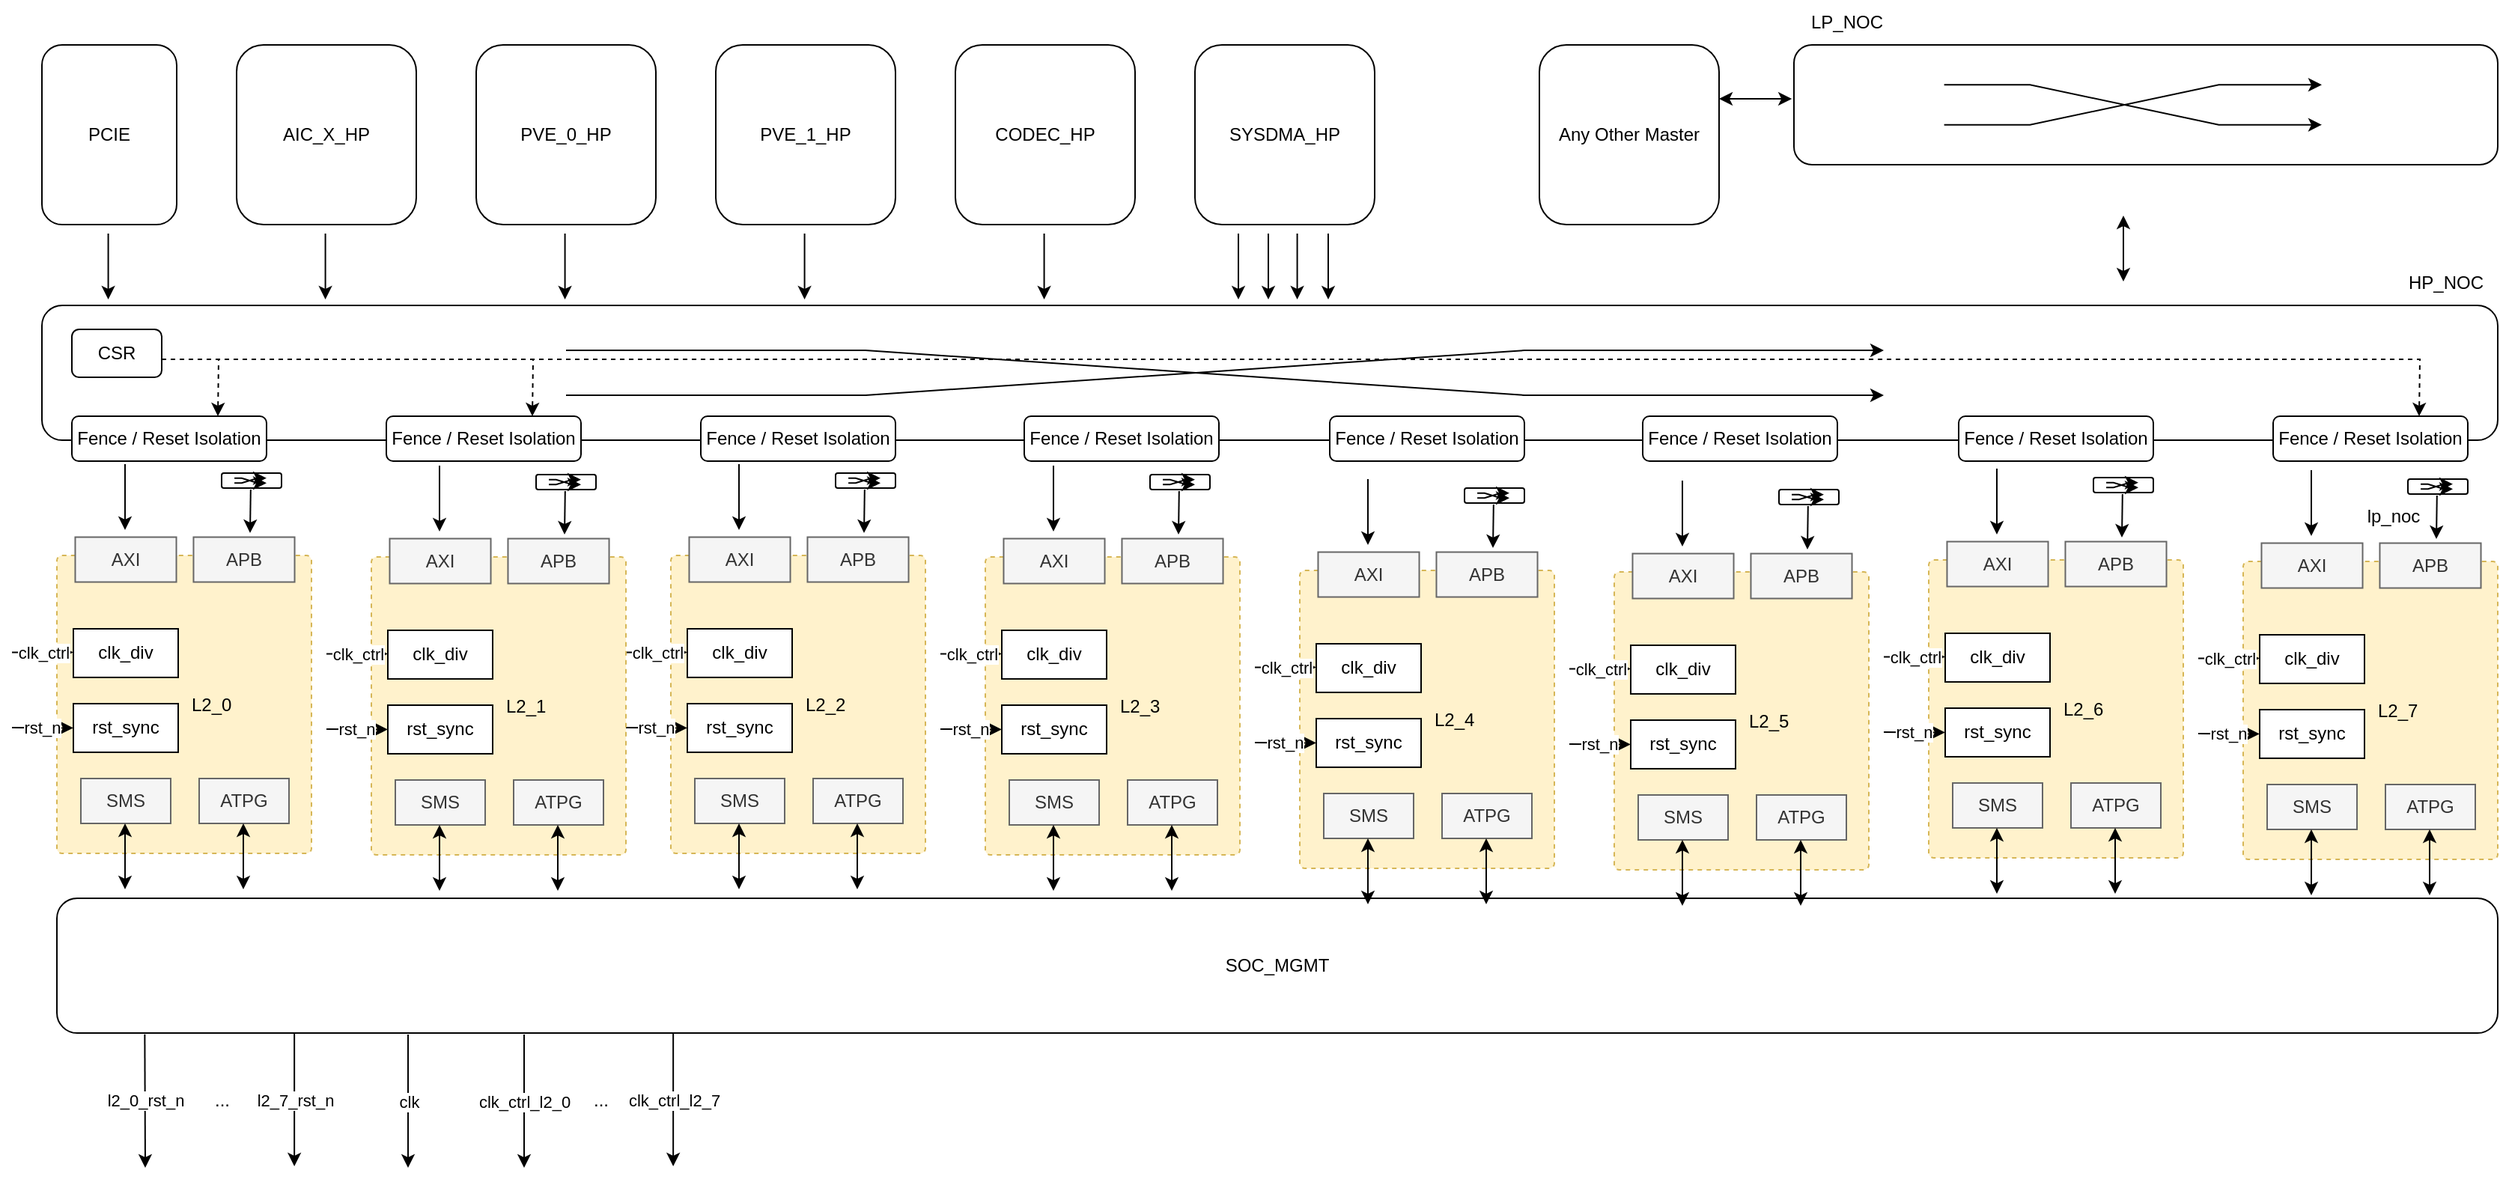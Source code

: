 <mxfile version="22.1.17" type="embed">
  <diagram id="Sq8wXWEAQMUSdKV1XUnh" name="Page-1">
    <mxGraphModel dx="-3075" dy="-1363" grid="1" gridSize="10" guides="1" tooltips="1" connect="1" arrows="1" fold="1" page="1" pageScale="1" pageWidth="827" pageHeight="1169" math="0" shadow="0">
      <root>
        <mxCell id="0" />
        <mxCell id="1" parent="0" />
        <mxCell id="_D2Yjg_Hj-XDKDloClyo-133" value="" style="rounded=1;whiteSpace=wrap;html=1;" parent="1" vertex="1">
          <mxGeometry x="5830" y="2664" width="1640" height="90" as="geometry" />
        </mxCell>
        <mxCell id="_D2Yjg_Hj-XDKDloClyo-136" value="" style="group" parent="1" connectable="0" vertex="1">
          <mxGeometry x="6380" y="2694" width="440" height="30" as="geometry" />
        </mxCell>
        <mxCell id="_D2Yjg_Hj-XDKDloClyo-134" value="" style="endArrow=classic;html=1;rounded=0;" parent="_D2Yjg_Hj-XDKDloClyo-136" edge="1">
          <mxGeometry width="50" height="50" relative="1" as="geometry">
            <mxPoint x="-200" as="sourcePoint" />
            <mxPoint x="680" y="30" as="targetPoint" />
            <Array as="points">
              <mxPoint />
              <mxPoint x="440" y="30" />
            </Array>
          </mxGeometry>
        </mxCell>
        <mxCell id="_D2Yjg_Hj-XDKDloClyo-135" value="" style="endArrow=classic;html=1;rounded=0;" parent="_D2Yjg_Hj-XDKDloClyo-136" edge="1">
          <mxGeometry width="50" height="50" relative="1" as="geometry">
            <mxPoint x="-200" y="30" as="sourcePoint" />
            <mxPoint x="680" as="targetPoint" />
            <Array as="points">
              <mxPoint y="30" />
              <mxPoint x="440" />
            </Array>
          </mxGeometry>
        </mxCell>
        <mxCell id="_D2Yjg_Hj-XDKDloClyo-137" value="Fence / Reset Isolation" style="rounded=1;whiteSpace=wrap;html=1;" parent="1" vertex="1">
          <mxGeometry x="5850" y="2738" width="130" height="30" as="geometry" />
        </mxCell>
        <mxCell id="_D2Yjg_Hj-XDKDloClyo-138" value="Fence / Reset Isolation" style="rounded=1;whiteSpace=wrap;html=1;" parent="1" vertex="1">
          <mxGeometry x="6060" y="2738" width="130" height="30" as="geometry" />
        </mxCell>
        <mxCell id="_D2Yjg_Hj-XDKDloClyo-139" value="Fence / Reset Isolation" style="rounded=1;whiteSpace=wrap;html=1;" parent="1" vertex="1">
          <mxGeometry x="6270" y="2738" width="130" height="30" as="geometry" />
        </mxCell>
        <mxCell id="_D2Yjg_Hj-XDKDloClyo-140" value="Fence / Reset Isolation" style="rounded=1;whiteSpace=wrap;html=1;" parent="1" vertex="1">
          <mxGeometry x="6486" y="2738" width="130" height="30" as="geometry" />
        </mxCell>
        <mxCell id="_D2Yjg_Hj-XDKDloClyo-141" value="Fence / Reset Isolation" style="rounded=1;whiteSpace=wrap;html=1;" parent="1" vertex="1">
          <mxGeometry x="6690" y="2738" width="130" height="30" as="geometry" />
        </mxCell>
        <mxCell id="_D2Yjg_Hj-XDKDloClyo-142" value="Fence / Reset Isolation" style="rounded=1;whiteSpace=wrap;html=1;" parent="1" vertex="1">
          <mxGeometry x="6899" y="2738" width="130" height="30" as="geometry" />
        </mxCell>
        <mxCell id="_D2Yjg_Hj-XDKDloClyo-143" value="Fence / Reset Isolation" style="rounded=1;whiteSpace=wrap;html=1;" parent="1" vertex="1">
          <mxGeometry x="7110" y="2738" width="130" height="30" as="geometry" />
        </mxCell>
        <mxCell id="_D2Yjg_Hj-XDKDloClyo-144" value="Fence / Reset Isolation" style="rounded=1;whiteSpace=wrap;html=1;" parent="1" vertex="1">
          <mxGeometry x="7320" y="2738" width="130" height="30" as="geometry" />
        </mxCell>
        <mxCell id="_D2Yjg_Hj-XDKDloClyo-145" value="PCIE" style="rounded=1;whiteSpace=wrap;html=1;" parent="1" vertex="1">
          <mxGeometry x="5830" y="2490" width="90" height="120" as="geometry" />
        </mxCell>
        <mxCell id="_D2Yjg_Hj-XDKDloClyo-146" value="AIC_X_HP" style="rounded=1;whiteSpace=wrap;html=1;" parent="1" vertex="1">
          <mxGeometry x="5960" y="2490" width="120" height="120" as="geometry" />
        </mxCell>
        <mxCell id="_D2Yjg_Hj-XDKDloClyo-149" value="PVE_0_HP" style="rounded=1;whiteSpace=wrap;html=1;" parent="1" vertex="1">
          <mxGeometry x="6120" y="2490" width="120" height="120" as="geometry" />
        </mxCell>
        <mxCell id="_D2Yjg_Hj-XDKDloClyo-150" value="PVE_1_HP" style="rounded=1;whiteSpace=wrap;html=1;" parent="1" vertex="1">
          <mxGeometry x="6280" y="2490" width="120" height="120" as="geometry" />
        </mxCell>
        <mxCell id="_D2Yjg_Hj-XDKDloClyo-151" value="CODEC_HP" style="rounded=1;whiteSpace=wrap;html=1;" parent="1" vertex="1">
          <mxGeometry x="6440" y="2490" width="120" height="120" as="geometry" />
        </mxCell>
        <mxCell id="_D2Yjg_Hj-XDKDloClyo-152" value="SYSDMA_HP" style="rounded=1;whiteSpace=wrap;html=1;" parent="1" vertex="1">
          <mxGeometry x="6600" y="2490" width="120" height="120" as="geometry" />
        </mxCell>
        <mxCell id="_D2Yjg_Hj-XDKDloClyo-153" value="Any Other Master" style="rounded=1;whiteSpace=wrap;html=1;" parent="1" vertex="1">
          <mxGeometry x="6830" y="2490" width="120" height="120" as="geometry" />
        </mxCell>
        <mxCell id="_D2Yjg_Hj-XDKDloClyo-158" value="" style="group" parent="1" connectable="0" vertex="1">
          <mxGeometry x="7000" y="2490" width="470" height="80" as="geometry" />
        </mxCell>
        <mxCell id="_D2Yjg_Hj-XDKDloClyo-154" value="" style="rounded=1;whiteSpace=wrap;html=1;" parent="_D2Yjg_Hj-XDKDloClyo-158" vertex="1">
          <mxGeometry width="470.0" height="80" as="geometry" />
        </mxCell>
        <mxCell id="_D2Yjg_Hj-XDKDloClyo-155" value="" style="group" parent="_D2Yjg_Hj-XDKDloClyo-158" connectable="0" vertex="1">
          <mxGeometry x="157.622" y="26.667" width="126.098" height="26.667" as="geometry" />
        </mxCell>
        <mxCell id="_D2Yjg_Hj-XDKDloClyo-156" value="" style="endArrow=classic;html=1;rounded=0;" parent="_D2Yjg_Hj-XDKDloClyo-155" edge="1">
          <mxGeometry width="50" height="50" relative="1" as="geometry">
            <mxPoint x="-57.317" as="sourcePoint" />
            <mxPoint x="194.878" y="26.667" as="targetPoint" />
            <Array as="points">
              <mxPoint />
              <mxPoint x="126.098" y="26.667" />
            </Array>
          </mxGeometry>
        </mxCell>
        <mxCell id="_D2Yjg_Hj-XDKDloClyo-157" value="" style="endArrow=classic;html=1;rounded=0;" parent="_D2Yjg_Hj-XDKDloClyo-155" edge="1">
          <mxGeometry width="50" height="50" relative="1" as="geometry">
            <mxPoint x="-57.317" y="26.667" as="sourcePoint" />
            <mxPoint x="194.878" as="targetPoint" />
            <Array as="points">
              <mxPoint y="26.667" />
              <mxPoint x="126.098" />
            </Array>
          </mxGeometry>
        </mxCell>
        <mxCell id="_D2Yjg_Hj-XDKDloClyo-159" value="" style="endArrow=classic;html=1;rounded=0;fontColor=#000000;startArrow=classic;startFill=1;exitX=0;exitY=0.5;exitDx=0;exitDy=0;" parent="1" edge="1">
          <mxGeometry width="50" height="50" relative="1" as="geometry">
            <mxPoint x="7220" y="2648" as="sourcePoint" />
            <mxPoint x="7220" y="2604" as="targetPoint" />
          </mxGeometry>
        </mxCell>
        <mxCell id="_D2Yjg_Hj-XDKDloClyo-160" value="" style="endArrow=classic;html=1;rounded=0;fontColor=#000000;startArrow=classic;startFill=1;" parent="1" edge="1">
          <mxGeometry width="50" height="50" relative="1" as="geometry">
            <mxPoint x="6950" y="2526" as="sourcePoint" />
            <mxPoint x="6998.57" y="2526" as="targetPoint" />
          </mxGeometry>
        </mxCell>
        <mxCell id="_D2Yjg_Hj-XDKDloClyo-161" value="" style="endArrow=none;html=1;rounded=0;fontColor=#000000;startArrow=classic;startFill=1;exitX=0;exitY=0.5;exitDx=0;exitDy=0;endFill=0;" parent="1" edge="1">
          <mxGeometry width="50" height="50" relative="1" as="geometry">
            <mxPoint x="5874.29" y="2660" as="sourcePoint" />
            <mxPoint x="5874.29" y="2616" as="targetPoint" />
          </mxGeometry>
        </mxCell>
        <mxCell id="_D2Yjg_Hj-XDKDloClyo-162" value="" style="endArrow=none;html=1;rounded=0;fontColor=#000000;startArrow=classic;startFill=1;exitX=0;exitY=0.5;exitDx=0;exitDy=0;endFill=0;" parent="1" edge="1">
          <mxGeometry width="50" height="50" relative="1" as="geometry">
            <mxPoint x="6019.29" y="2660" as="sourcePoint" />
            <mxPoint x="6019.29" y="2616" as="targetPoint" />
          </mxGeometry>
        </mxCell>
        <mxCell id="_D2Yjg_Hj-XDKDloClyo-163" value="" style="endArrow=none;html=1;rounded=0;fontColor=#000000;startArrow=classic;startFill=1;exitX=0;exitY=0.5;exitDx=0;exitDy=0;endFill=0;" parent="1" edge="1">
          <mxGeometry width="50" height="50" relative="1" as="geometry">
            <mxPoint x="6179.29" y="2660" as="sourcePoint" />
            <mxPoint x="6179.29" y="2616" as="targetPoint" />
          </mxGeometry>
        </mxCell>
        <mxCell id="_D2Yjg_Hj-XDKDloClyo-164" value="" style="endArrow=none;html=1;rounded=0;fontColor=#000000;startArrow=classic;startFill=1;exitX=0;exitY=0.5;exitDx=0;exitDy=0;endFill=0;" parent="1" edge="1">
          <mxGeometry width="50" height="50" relative="1" as="geometry">
            <mxPoint x="6339.29" y="2660" as="sourcePoint" />
            <mxPoint x="6339.29" y="2616" as="targetPoint" />
          </mxGeometry>
        </mxCell>
        <mxCell id="_D2Yjg_Hj-XDKDloClyo-165" value="" style="endArrow=none;html=1;rounded=0;fontColor=#000000;startArrow=classic;startFill=1;exitX=0;exitY=0.5;exitDx=0;exitDy=0;endFill=0;" parent="1" edge="1">
          <mxGeometry width="50" height="50" relative="1" as="geometry">
            <mxPoint x="6499.29" y="2660" as="sourcePoint" />
            <mxPoint x="6499.29" y="2616" as="targetPoint" />
          </mxGeometry>
        </mxCell>
        <mxCell id="_D2Yjg_Hj-XDKDloClyo-166" value="" style="endArrow=none;html=1;rounded=0;fontColor=#000000;startArrow=classic;startFill=1;exitX=0;exitY=0.5;exitDx=0;exitDy=0;endFill=0;" parent="1" edge="1">
          <mxGeometry width="50" height="50" relative="1" as="geometry">
            <mxPoint x="6668.29" y="2660" as="sourcePoint" />
            <mxPoint x="6668.29" y="2616" as="targetPoint" />
          </mxGeometry>
        </mxCell>
        <mxCell id="_D2Yjg_Hj-XDKDloClyo-167" value="" style="endArrow=none;html=1;rounded=0;fontColor=#000000;startArrow=classic;startFill=1;exitX=0;exitY=0.5;exitDx=0;exitDy=0;endFill=0;" parent="1" edge="1">
          <mxGeometry width="50" height="50" relative="1" as="geometry">
            <mxPoint x="6689" y="2660" as="sourcePoint" />
            <mxPoint x="6689" y="2616" as="targetPoint" />
          </mxGeometry>
        </mxCell>
        <mxCell id="_D2Yjg_Hj-XDKDloClyo-168" value="" style="endArrow=none;html=1;rounded=0;fontColor=#000000;startArrow=classic;startFill=1;exitX=0;exitY=0.5;exitDx=0;exitDy=0;endFill=0;" parent="1" edge="1">
          <mxGeometry width="50" height="50" relative="1" as="geometry">
            <mxPoint x="6649" y="2660" as="sourcePoint" />
            <mxPoint x="6649" y="2616" as="targetPoint" />
          </mxGeometry>
        </mxCell>
        <mxCell id="_D2Yjg_Hj-XDKDloClyo-169" value="" style="endArrow=none;html=1;rounded=0;fontColor=#000000;startArrow=classic;startFill=1;exitX=0;exitY=0.5;exitDx=0;exitDy=0;endFill=0;" parent="1" edge="1">
          <mxGeometry width="50" height="50" relative="1" as="geometry">
            <mxPoint x="6629" y="2660" as="sourcePoint" />
            <mxPoint x="6629" y="2616" as="targetPoint" />
          </mxGeometry>
        </mxCell>
        <mxCell id="_D2Yjg_Hj-XDKDloClyo-170" value="LP_NOC" style="text;html=1;align=center;verticalAlign=middle;resizable=0;points=[];autosize=1;strokeColor=none;fillColor=none;" parent="1" vertex="1">
          <mxGeometry x="7000" y="2460" width="70" height="30" as="geometry" />
        </mxCell>
        <mxCell id="_D2Yjg_Hj-XDKDloClyo-171" value="HP_NOC" style="text;html=1;align=center;verticalAlign=middle;resizable=0;points=[];autosize=1;strokeColor=none;fillColor=none;" parent="1" vertex="1">
          <mxGeometry x="7400" y="2634" width="70" height="30" as="geometry" />
        </mxCell>
        <mxCell id="_D2Yjg_Hj-XDKDloClyo-172" value="SOC_MGMT" style="rounded=1;whiteSpace=wrap;html=1;" parent="1" vertex="1">
          <mxGeometry x="5840" y="3060" width="1630" height="90" as="geometry" />
        </mxCell>
        <mxCell id="_D2Yjg_Hj-XDKDloClyo-173" value="CSR" style="rounded=1;whiteSpace=wrap;html=1;" parent="1" vertex="1">
          <mxGeometry x="5850" y="2680" width="60" height="32" as="geometry" />
        </mxCell>
        <mxCell id="_D2Yjg_Hj-XDKDloClyo-174" value="" style="endArrow=classic;html=1;rounded=0;entryX=0.75;entryY=0;entryDx=0;entryDy=0;dashed=1;" parent="1" target="_D2Yjg_Hj-XDKDloClyo-137" edge="1">
          <mxGeometry width="50" height="50" relative="1" as="geometry">
            <mxPoint x="5910" y="2700" as="sourcePoint" />
            <mxPoint x="5960" y="2650" as="targetPoint" />
            <Array as="points">
              <mxPoint x="5948" y="2700" />
            </Array>
          </mxGeometry>
        </mxCell>
        <mxCell id="_D2Yjg_Hj-XDKDloClyo-175" value="" style="endArrow=classic;html=1;rounded=0;entryX=0.75;entryY=0;entryDx=0;entryDy=0;dashed=1;" parent="1" target="_D2Yjg_Hj-XDKDloClyo-138" edge="1">
          <mxGeometry width="50" height="50" relative="1" as="geometry">
            <mxPoint x="5910" y="2700" as="sourcePoint" />
            <mxPoint x="5958" y="2748" as="targetPoint" />
            <Array as="points">
              <mxPoint x="6158" y="2700" />
            </Array>
          </mxGeometry>
        </mxCell>
        <mxCell id="_D2Yjg_Hj-XDKDloClyo-176" value="" style="endArrow=classic;html=1;rounded=0;entryX=0.75;entryY=0;entryDx=0;entryDy=0;dashed=1;" parent="1" target="_D2Yjg_Hj-XDKDloClyo-144" edge="1">
          <mxGeometry width="50" height="50" relative="1" as="geometry">
            <mxPoint x="5910" y="2700" as="sourcePoint" />
            <mxPoint x="6168" y="2748" as="targetPoint" />
            <Array as="points">
              <mxPoint x="7418" y="2700" />
            </Array>
          </mxGeometry>
        </mxCell>
        <mxCell id="_D2Yjg_Hj-XDKDloClyo-177" value="l2_0_rst_n" style="endArrow=classic;html=1;rounded=0;fontColor=#000000;exitX=0.036;exitY=1.01;exitDx=0;exitDy=0;exitPerimeter=0;" parent="1" source="_D2Yjg_Hj-XDKDloClyo-172" edge="1">
          <mxGeometry width="50" height="50" relative="1" as="geometry">
            <mxPoint x="5810" y="2960" as="sourcePoint" />
            <mxPoint x="5899" y="3240" as="targetPoint" />
          </mxGeometry>
        </mxCell>
        <mxCell id="_D2Yjg_Hj-XDKDloClyo-178" value="l2_7_rst_n" style="endArrow=classic;html=1;rounded=0;fontColor=#000000;exitX=0.036;exitY=1.01;exitDx=0;exitDy=0;exitPerimeter=0;" parent="1" edge="1">
          <mxGeometry width="50" height="50" relative="1" as="geometry">
            <mxPoint x="5998.57" y="3150" as="sourcePoint" />
            <mxPoint x="5998.57" y="3239" as="targetPoint" />
          </mxGeometry>
        </mxCell>
        <mxCell id="_D2Yjg_Hj-XDKDloClyo-179" value="..." style="text;html=1;align=center;verticalAlign=middle;resizable=0;points=[];autosize=1;strokeColor=none;fillColor=none;" parent="1" vertex="1">
          <mxGeometry x="5935" y="3180" width="30" height="30" as="geometry" />
        </mxCell>
        <mxCell id="_D2Yjg_Hj-XDKDloClyo-183" value="clk" style="endArrow=classic;html=1;rounded=0;fontColor=#000000;exitX=0.036;exitY=1.01;exitDx=0;exitDy=0;exitPerimeter=0;" parent="1" edge="1">
          <mxGeometry width="50" height="50" relative="1" as="geometry">
            <mxPoint x="6074.5" y="3151" as="sourcePoint" />
            <mxPoint x="6074.5" y="3240" as="targetPoint" />
          </mxGeometry>
        </mxCell>
        <mxCell id="_D2Yjg_Hj-XDKDloClyo-189" value="clk_ctrl_l2_0" style="endArrow=classic;html=1;rounded=0;fontColor=#000000;exitX=0.036;exitY=1.01;exitDx=0;exitDy=0;exitPerimeter=0;" parent="1" edge="1">
          <mxGeometry width="50" height="50" relative="1" as="geometry">
            <mxPoint x="6152" y="3151" as="sourcePoint" />
            <mxPoint x="6152" y="3240" as="targetPoint" />
          </mxGeometry>
        </mxCell>
        <mxCell id="_D2Yjg_Hj-XDKDloClyo-190" value="clk_ctrl_l2_7" style="endArrow=classic;html=1;rounded=0;fontColor=#000000;exitX=0.036;exitY=1.01;exitDx=0;exitDy=0;exitPerimeter=0;" parent="1" edge="1">
          <mxGeometry x="-0.005" width="50" height="50" relative="1" as="geometry">
            <mxPoint x="6251.57" y="3150" as="sourcePoint" />
            <mxPoint x="6251.57" y="3239" as="targetPoint" />
            <mxPoint as="offset" />
          </mxGeometry>
        </mxCell>
        <mxCell id="_D2Yjg_Hj-XDKDloClyo-191" value="..." style="text;html=1;align=center;verticalAlign=middle;resizable=0;points=[];autosize=1;strokeColor=none;fillColor=none;" parent="1" vertex="1">
          <mxGeometry x="6188" y="3180" width="30" height="30" as="geometry" />
        </mxCell>
        <mxCell id="5d-FkwTWk80sKhFK_zap-10" value="" style="group" parent="1" connectable="0" vertex="1">
          <mxGeometry x="7270" y="2774" width="200" height="284" as="geometry" />
        </mxCell>
        <mxCell id="_D2Yjg_Hj-XDKDloClyo-119" value="&amp;nbsp; &amp;nbsp; &amp;nbsp; &amp;nbsp; &amp;nbsp; &amp;nbsp;L2_7" style="rounded=1;whiteSpace=wrap;html=1;dashed=1;align=center;verticalAlign=middle;arcSize=2;container=0;fillColor=#fff2cc;strokeColor=#d6b656;" parent="5d-FkwTWk80sKhFK_zap-10" vertex="1">
          <mxGeometry x="30" y="61" width="170" height="199" as="geometry" />
        </mxCell>
        <mxCell id="_D2Yjg_Hj-XDKDloClyo-120" value="AXI" style="rounded=0;whiteSpace=wrap;html=1;horizontal=0;fillColor=#f5f5f5;strokeColor=#666666;rotation=90;fontColor=#333333;container=0;" parent="5d-FkwTWk80sKhFK_zap-10" vertex="1">
          <mxGeometry x="61" y="30" width="30" height="67.53" as="geometry" />
        </mxCell>
        <mxCell id="_D2Yjg_Hj-XDKDloClyo-121" value="rst_n" style="endArrow=classic;html=1;rounded=0;fontColor=#000000;entryX=0;entryY=0.5;entryDx=0;entryDy=0;" parent="5d-FkwTWk80sKhFK_zap-10" target="_D2Yjg_Hj-XDKDloClyo-122" edge="1">
          <mxGeometry width="50" height="50" relative="1" as="geometry">
            <mxPoint y="176" as="sourcePoint" />
            <mxPoint x="169.83" y="528" as="targetPoint" />
          </mxGeometry>
        </mxCell>
        <mxCell id="_D2Yjg_Hj-XDKDloClyo-122" value="rst_sync" style="whiteSpace=wrap;html=1;container=0;" parent="5d-FkwTWk80sKhFK_zap-10" vertex="1">
          <mxGeometry x="41" y="160" width="70" height="32.47" as="geometry" />
        </mxCell>
        <mxCell id="_D2Yjg_Hj-XDKDloClyo-123" value="SMS" style="rounded=0;whiteSpace=wrap;html=1;horizontal=0;fillColor=#f5f5f5;strokeColor=#666666;rotation=90;fontColor=#333333;container=0;" parent="5d-FkwTWk80sKhFK_zap-10" vertex="1">
          <mxGeometry x="61" y="195" width="30" height="60" as="geometry" />
        </mxCell>
        <mxCell id="_D2Yjg_Hj-XDKDloClyo-124" value="ATPG" style="rounded=0;whiteSpace=wrap;html=1;horizontal=0;fillColor=#f5f5f5;strokeColor=#666666;rotation=90;fontColor=#333333;container=0;" parent="5d-FkwTWk80sKhFK_zap-10" vertex="1">
          <mxGeometry x="140" y="195" width="30" height="60" as="geometry" />
        </mxCell>
        <mxCell id="_D2Yjg_Hj-XDKDloClyo-125" value="clk_div" style="whiteSpace=wrap;html=1;container=0;" parent="5d-FkwTWk80sKhFK_zap-10" vertex="1">
          <mxGeometry x="41" y="110" width="70" height="32.47" as="geometry" />
        </mxCell>
        <mxCell id="_D2Yjg_Hj-XDKDloClyo-126" value="" style="endArrow=classic;html=1;rounded=0;fontColor=#000000;startArrow=classic;startFill=1;exitX=0;exitY=0.5;exitDx=0;exitDy=0;" parent="5d-FkwTWk80sKhFK_zap-10" edge="1">
          <mxGeometry width="50" height="50" relative="1" as="geometry">
            <mxPoint x="75.5" y="284" as="sourcePoint" />
            <mxPoint x="75.5" y="240" as="targetPoint" />
          </mxGeometry>
        </mxCell>
        <mxCell id="_D2Yjg_Hj-XDKDloClyo-127" value="APB" style="rounded=0;whiteSpace=wrap;html=1;horizontal=0;fillColor=#f5f5f5;strokeColor=#666666;rotation=90;fontColor=#333333;container=0;" parent="5d-FkwTWk80sKhFK_zap-10" vertex="1">
          <mxGeometry x="140" y="30" width="30" height="67.53" as="geometry" />
        </mxCell>
        <mxCell id="_D2Yjg_Hj-XDKDloClyo-128" value="clk_ctrl" style="endArrow=classic;html=1;rounded=0;fontColor=#000000;entryX=0;entryY=0.5;entryDx=0;entryDy=0;" parent="5d-FkwTWk80sKhFK_zap-10" edge="1">
          <mxGeometry width="50" height="50" relative="1" as="geometry">
            <mxPoint y="125.73" as="sourcePoint" />
            <mxPoint x="41" y="125.73" as="targetPoint" />
          </mxGeometry>
        </mxCell>
        <mxCell id="_D2Yjg_Hj-XDKDloClyo-129" value="" style="endArrow=classic;html=1;rounded=0;fontColor=#000000;startArrow=classic;startFill=1;exitX=0;exitY=0.5;exitDx=0;exitDy=0;" parent="5d-FkwTWk80sKhFK_zap-10" edge="1">
          <mxGeometry width="50" height="50" relative="1" as="geometry">
            <mxPoint x="154.5" y="284" as="sourcePoint" />
            <mxPoint x="154.5" y="240" as="targetPoint" />
          </mxGeometry>
        </mxCell>
        <mxCell id="_D2Yjg_Hj-XDKDloClyo-130" value="" style="endArrow=none;html=1;rounded=0;fontColor=#000000;startArrow=classic;startFill=1;exitX=0;exitY=0.5;exitDx=0;exitDy=0;endFill=0;" parent="5d-FkwTWk80sKhFK_zap-10" edge="1">
          <mxGeometry width="50" height="50" relative="1" as="geometry">
            <mxPoint x="75.5" y="44" as="sourcePoint" />
            <mxPoint x="75.5" as="targetPoint" />
          </mxGeometry>
        </mxCell>
        <mxCell id="5d-FkwTWk80sKhFK_zap-9" value="" style="endArrow=none;html=1;rounded=0;fontColor=#000000;startArrow=classic;startFill=1;endFill=0;" parent="5d-FkwTWk80sKhFK_zap-10" edge="1">
          <mxGeometry width="50" height="50" relative="1" as="geometry">
            <mxPoint x="159" y="46" as="sourcePoint" />
            <mxPoint x="159.41" y="17" as="targetPoint" />
          </mxGeometry>
        </mxCell>
        <mxCell id="5d-FkwTWk80sKhFK_zap-5" value="" style="rounded=1;whiteSpace=wrap;html=1;container=0;" parent="5d-FkwTWk80sKhFK_zap-10" vertex="1">
          <mxGeometry x="140" y="6" width="40" height="10" as="geometry" />
        </mxCell>
        <mxCell id="5d-FkwTWk80sKhFK_zap-7" value="" style="endArrow=classic;html=1;rounded=0;" parent="5d-FkwTWk80sKhFK_zap-10" edge="1">
          <mxGeometry width="50" height="50" relative="1" as="geometry">
            <mxPoint x="148.537" y="9.333" as="sourcePoint" />
            <mxPoint x="170" y="12.667" as="targetPoint" />
            <Array as="points">
              <mxPoint x="153.415" y="9.333" />
              <mxPoint x="164.146" y="12.667" />
            </Array>
          </mxGeometry>
        </mxCell>
        <mxCell id="5d-FkwTWk80sKhFK_zap-8" value="" style="endArrow=classic;html=1;rounded=0;" parent="5d-FkwTWk80sKhFK_zap-10" edge="1">
          <mxGeometry width="50" height="50" relative="1" as="geometry">
            <mxPoint x="148.537" y="12.667" as="sourcePoint" />
            <mxPoint x="170" y="9.333" as="targetPoint" />
            <Array as="points">
              <mxPoint x="153.415" y="12.667" />
              <mxPoint x="164.146" y="9.333" />
            </Array>
          </mxGeometry>
        </mxCell>
        <mxCell id="5d-FkwTWk80sKhFK_zap-130" value="lp_noc" style="text;html=1;align=center;verticalAlign=middle;resizable=0;points=[];autosize=1;strokeColor=none;fillColor=none;" parent="5d-FkwTWk80sKhFK_zap-10" vertex="1">
          <mxGeometry x="100" y="16" width="60" height="30" as="geometry" />
        </mxCell>
        <mxCell id="5d-FkwTWk80sKhFK_zap-11" value="" style="group" parent="1" connectable="0" vertex="1">
          <mxGeometry x="7060" y="2773" width="200" height="284" as="geometry" />
        </mxCell>
        <mxCell id="5d-FkwTWk80sKhFK_zap-12" value="&amp;nbsp; &amp;nbsp; &amp;nbsp; &amp;nbsp; &amp;nbsp; &amp;nbsp;L2_6" style="rounded=1;whiteSpace=wrap;html=1;dashed=1;align=center;verticalAlign=middle;arcSize=2;container=0;fillColor=#fff2cc;strokeColor=#d6b656;" parent="5d-FkwTWk80sKhFK_zap-11" vertex="1">
          <mxGeometry x="30" y="61" width="170" height="199" as="geometry" />
        </mxCell>
        <mxCell id="5d-FkwTWk80sKhFK_zap-13" value="AXI" style="rounded=0;whiteSpace=wrap;html=1;horizontal=0;fillColor=#f5f5f5;strokeColor=#666666;rotation=90;fontColor=#333333;container=0;" parent="5d-FkwTWk80sKhFK_zap-11" vertex="1">
          <mxGeometry x="61" y="30" width="30" height="67.53" as="geometry" />
        </mxCell>
        <mxCell id="5d-FkwTWk80sKhFK_zap-14" value="rst_n" style="endArrow=classic;html=1;rounded=0;fontColor=#000000;entryX=0;entryY=0.5;entryDx=0;entryDy=0;" parent="5d-FkwTWk80sKhFK_zap-11" target="5d-FkwTWk80sKhFK_zap-15" edge="1">
          <mxGeometry width="50" height="50" relative="1" as="geometry">
            <mxPoint y="176" as="sourcePoint" />
            <mxPoint x="169.83" y="528" as="targetPoint" />
          </mxGeometry>
        </mxCell>
        <mxCell id="5d-FkwTWk80sKhFK_zap-15" value="rst_sync" style="whiteSpace=wrap;html=1;container=0;" parent="5d-FkwTWk80sKhFK_zap-11" vertex="1">
          <mxGeometry x="41" y="160" width="70" height="32.47" as="geometry" />
        </mxCell>
        <mxCell id="5d-FkwTWk80sKhFK_zap-16" value="SMS" style="rounded=0;whiteSpace=wrap;html=1;horizontal=0;fillColor=#f5f5f5;strokeColor=#666666;rotation=90;fontColor=#333333;container=0;" parent="5d-FkwTWk80sKhFK_zap-11" vertex="1">
          <mxGeometry x="61" y="195" width="30" height="60" as="geometry" />
        </mxCell>
        <mxCell id="5d-FkwTWk80sKhFK_zap-17" value="ATPG" style="rounded=0;whiteSpace=wrap;html=1;horizontal=0;fillColor=#f5f5f5;strokeColor=#666666;rotation=90;fontColor=#333333;container=0;" parent="5d-FkwTWk80sKhFK_zap-11" vertex="1">
          <mxGeometry x="140" y="195" width="30" height="60" as="geometry" />
        </mxCell>
        <mxCell id="5d-FkwTWk80sKhFK_zap-18" value="clk_div" style="whiteSpace=wrap;html=1;container=0;" parent="5d-FkwTWk80sKhFK_zap-11" vertex="1">
          <mxGeometry x="41" y="110" width="70" height="32.47" as="geometry" />
        </mxCell>
        <mxCell id="5d-FkwTWk80sKhFK_zap-19" value="" style="endArrow=classic;html=1;rounded=0;fontColor=#000000;startArrow=classic;startFill=1;exitX=0;exitY=0.5;exitDx=0;exitDy=0;" parent="5d-FkwTWk80sKhFK_zap-11" edge="1">
          <mxGeometry width="50" height="50" relative="1" as="geometry">
            <mxPoint x="75.5" y="284" as="sourcePoint" />
            <mxPoint x="75.5" y="240" as="targetPoint" />
          </mxGeometry>
        </mxCell>
        <mxCell id="5d-FkwTWk80sKhFK_zap-20" value="APB" style="rounded=0;whiteSpace=wrap;html=1;horizontal=0;fillColor=#f5f5f5;strokeColor=#666666;rotation=90;fontColor=#333333;container=0;" parent="5d-FkwTWk80sKhFK_zap-11" vertex="1">
          <mxGeometry x="140" y="30" width="30" height="67.53" as="geometry" />
        </mxCell>
        <mxCell id="5d-FkwTWk80sKhFK_zap-21" value="clk_ctrl" style="endArrow=classic;html=1;rounded=0;fontColor=#000000;entryX=0;entryY=0.5;entryDx=0;entryDy=0;" parent="5d-FkwTWk80sKhFK_zap-11" edge="1">
          <mxGeometry width="50" height="50" relative="1" as="geometry">
            <mxPoint y="125.73" as="sourcePoint" />
            <mxPoint x="41" y="125.73" as="targetPoint" />
          </mxGeometry>
        </mxCell>
        <mxCell id="5d-FkwTWk80sKhFK_zap-22" value="" style="endArrow=classic;html=1;rounded=0;fontColor=#000000;startArrow=classic;startFill=1;exitX=0;exitY=0.5;exitDx=0;exitDy=0;" parent="5d-FkwTWk80sKhFK_zap-11" edge="1">
          <mxGeometry width="50" height="50" relative="1" as="geometry">
            <mxPoint x="154.5" y="284" as="sourcePoint" />
            <mxPoint x="154.5" y="240" as="targetPoint" />
          </mxGeometry>
        </mxCell>
        <mxCell id="5d-FkwTWk80sKhFK_zap-23" value="" style="endArrow=none;html=1;rounded=0;fontColor=#000000;startArrow=classic;startFill=1;exitX=0;exitY=0.5;exitDx=0;exitDy=0;endFill=0;" parent="5d-FkwTWk80sKhFK_zap-11" edge="1">
          <mxGeometry width="50" height="50" relative="1" as="geometry">
            <mxPoint x="75.5" y="44" as="sourcePoint" />
            <mxPoint x="75.5" as="targetPoint" />
          </mxGeometry>
        </mxCell>
        <mxCell id="5d-FkwTWk80sKhFK_zap-24" value="" style="endArrow=none;html=1;rounded=0;fontColor=#000000;startArrow=classic;startFill=1;endFill=0;" parent="5d-FkwTWk80sKhFK_zap-11" edge="1">
          <mxGeometry width="50" height="50" relative="1" as="geometry">
            <mxPoint x="159" y="46" as="sourcePoint" />
            <mxPoint x="159.41" y="17" as="targetPoint" />
          </mxGeometry>
        </mxCell>
        <mxCell id="5d-FkwTWk80sKhFK_zap-25" value="" style="rounded=1;whiteSpace=wrap;html=1;container=0;" parent="5d-FkwTWk80sKhFK_zap-11" vertex="1">
          <mxGeometry x="140" y="6" width="40" height="10" as="geometry" />
        </mxCell>
        <mxCell id="5d-FkwTWk80sKhFK_zap-26" value="" style="endArrow=classic;html=1;rounded=0;" parent="5d-FkwTWk80sKhFK_zap-11" edge="1">
          <mxGeometry width="50" height="50" relative="1" as="geometry">
            <mxPoint x="148.537" y="9.333" as="sourcePoint" />
            <mxPoint x="170" y="12.667" as="targetPoint" />
            <Array as="points">
              <mxPoint x="153.415" y="9.333" />
              <mxPoint x="164.146" y="12.667" />
            </Array>
          </mxGeometry>
        </mxCell>
        <mxCell id="5d-FkwTWk80sKhFK_zap-27" value="" style="endArrow=classic;html=1;rounded=0;" parent="5d-FkwTWk80sKhFK_zap-11" edge="1">
          <mxGeometry width="50" height="50" relative="1" as="geometry">
            <mxPoint x="148.537" y="12.667" as="sourcePoint" />
            <mxPoint x="170" y="9.333" as="targetPoint" />
            <Array as="points">
              <mxPoint x="153.415" y="12.667" />
              <mxPoint x="164.146" y="9.333" />
            </Array>
          </mxGeometry>
        </mxCell>
        <mxCell id="5d-FkwTWk80sKhFK_zap-28" value="" style="group" parent="1" connectable="0" vertex="1">
          <mxGeometry x="6850" y="2781" width="200" height="284" as="geometry" />
        </mxCell>
        <mxCell id="5d-FkwTWk80sKhFK_zap-29" value="&amp;nbsp; &amp;nbsp; &amp;nbsp; &amp;nbsp; &amp;nbsp; &amp;nbsp;L2_5" style="rounded=1;whiteSpace=wrap;html=1;dashed=1;align=center;verticalAlign=middle;arcSize=2;container=0;fillColor=#fff2cc;strokeColor=#d6b656;" parent="5d-FkwTWk80sKhFK_zap-28" vertex="1">
          <mxGeometry x="30" y="61" width="170" height="199" as="geometry" />
        </mxCell>
        <mxCell id="5d-FkwTWk80sKhFK_zap-30" value="AXI" style="rounded=0;whiteSpace=wrap;html=1;horizontal=0;fillColor=#f5f5f5;strokeColor=#666666;rotation=90;fontColor=#333333;container=0;" parent="5d-FkwTWk80sKhFK_zap-28" vertex="1">
          <mxGeometry x="61" y="30" width="30" height="67.53" as="geometry" />
        </mxCell>
        <mxCell id="5d-FkwTWk80sKhFK_zap-31" value="rst_n" style="endArrow=classic;html=1;rounded=0;fontColor=#000000;entryX=0;entryY=0.5;entryDx=0;entryDy=0;" parent="5d-FkwTWk80sKhFK_zap-28" target="5d-FkwTWk80sKhFK_zap-32" edge="1">
          <mxGeometry width="50" height="50" relative="1" as="geometry">
            <mxPoint y="176" as="sourcePoint" />
            <mxPoint x="169.83" y="528" as="targetPoint" />
          </mxGeometry>
        </mxCell>
        <mxCell id="5d-FkwTWk80sKhFK_zap-32" value="rst_sync" style="whiteSpace=wrap;html=1;container=0;" parent="5d-FkwTWk80sKhFK_zap-28" vertex="1">
          <mxGeometry x="41" y="160" width="70" height="32.47" as="geometry" />
        </mxCell>
        <mxCell id="5d-FkwTWk80sKhFK_zap-33" value="SMS" style="rounded=0;whiteSpace=wrap;html=1;horizontal=0;fillColor=#f5f5f5;strokeColor=#666666;rotation=90;fontColor=#333333;container=0;" parent="5d-FkwTWk80sKhFK_zap-28" vertex="1">
          <mxGeometry x="61" y="195" width="30" height="60" as="geometry" />
        </mxCell>
        <mxCell id="5d-FkwTWk80sKhFK_zap-34" value="ATPG" style="rounded=0;whiteSpace=wrap;html=1;horizontal=0;fillColor=#f5f5f5;strokeColor=#666666;rotation=90;fontColor=#333333;container=0;" parent="5d-FkwTWk80sKhFK_zap-28" vertex="1">
          <mxGeometry x="140" y="195" width="30" height="60" as="geometry" />
        </mxCell>
        <mxCell id="5d-FkwTWk80sKhFK_zap-35" value="clk_div" style="whiteSpace=wrap;html=1;container=0;" parent="5d-FkwTWk80sKhFK_zap-28" vertex="1">
          <mxGeometry x="41" y="110" width="70" height="32.47" as="geometry" />
        </mxCell>
        <mxCell id="5d-FkwTWk80sKhFK_zap-36" value="" style="endArrow=classic;html=1;rounded=0;fontColor=#000000;startArrow=classic;startFill=1;exitX=0;exitY=0.5;exitDx=0;exitDy=0;" parent="5d-FkwTWk80sKhFK_zap-28" edge="1">
          <mxGeometry width="50" height="50" relative="1" as="geometry">
            <mxPoint x="75.5" y="284" as="sourcePoint" />
            <mxPoint x="75.5" y="240" as="targetPoint" />
          </mxGeometry>
        </mxCell>
        <mxCell id="5d-FkwTWk80sKhFK_zap-37" value="APB" style="rounded=0;whiteSpace=wrap;html=1;horizontal=0;fillColor=#f5f5f5;strokeColor=#666666;rotation=90;fontColor=#333333;container=0;" parent="5d-FkwTWk80sKhFK_zap-28" vertex="1">
          <mxGeometry x="140" y="30" width="30" height="67.53" as="geometry" />
        </mxCell>
        <mxCell id="5d-FkwTWk80sKhFK_zap-38" value="clk_ctrl" style="endArrow=classic;html=1;rounded=0;fontColor=#000000;entryX=0;entryY=0.5;entryDx=0;entryDy=0;" parent="5d-FkwTWk80sKhFK_zap-28" edge="1">
          <mxGeometry width="50" height="50" relative="1" as="geometry">
            <mxPoint y="125.73" as="sourcePoint" />
            <mxPoint x="41" y="125.73" as="targetPoint" />
          </mxGeometry>
        </mxCell>
        <mxCell id="5d-FkwTWk80sKhFK_zap-39" value="" style="endArrow=classic;html=1;rounded=0;fontColor=#000000;startArrow=classic;startFill=1;exitX=0;exitY=0.5;exitDx=0;exitDy=0;" parent="5d-FkwTWk80sKhFK_zap-28" edge="1">
          <mxGeometry width="50" height="50" relative="1" as="geometry">
            <mxPoint x="154.5" y="284" as="sourcePoint" />
            <mxPoint x="154.5" y="240" as="targetPoint" />
          </mxGeometry>
        </mxCell>
        <mxCell id="5d-FkwTWk80sKhFK_zap-40" value="" style="endArrow=none;html=1;rounded=0;fontColor=#000000;startArrow=classic;startFill=1;exitX=0;exitY=0.5;exitDx=0;exitDy=0;endFill=0;" parent="5d-FkwTWk80sKhFK_zap-28" edge="1">
          <mxGeometry width="50" height="50" relative="1" as="geometry">
            <mxPoint x="75.5" y="44" as="sourcePoint" />
            <mxPoint x="75.5" as="targetPoint" />
          </mxGeometry>
        </mxCell>
        <mxCell id="5d-FkwTWk80sKhFK_zap-41" value="" style="endArrow=none;html=1;rounded=0;fontColor=#000000;startArrow=classic;startFill=1;endFill=0;" parent="5d-FkwTWk80sKhFK_zap-28" edge="1">
          <mxGeometry width="50" height="50" relative="1" as="geometry">
            <mxPoint x="159" y="46" as="sourcePoint" />
            <mxPoint x="159.41" y="17" as="targetPoint" />
          </mxGeometry>
        </mxCell>
        <mxCell id="5d-FkwTWk80sKhFK_zap-42" value="" style="rounded=1;whiteSpace=wrap;html=1;container=0;" parent="5d-FkwTWk80sKhFK_zap-28" vertex="1">
          <mxGeometry x="140" y="6" width="40" height="10" as="geometry" />
        </mxCell>
        <mxCell id="5d-FkwTWk80sKhFK_zap-43" value="" style="endArrow=classic;html=1;rounded=0;" parent="5d-FkwTWk80sKhFK_zap-28" edge="1">
          <mxGeometry width="50" height="50" relative="1" as="geometry">
            <mxPoint x="148.537" y="9.333" as="sourcePoint" />
            <mxPoint x="170" y="12.667" as="targetPoint" />
            <Array as="points">
              <mxPoint x="153.415" y="9.333" />
              <mxPoint x="164.146" y="12.667" />
            </Array>
          </mxGeometry>
        </mxCell>
        <mxCell id="5d-FkwTWk80sKhFK_zap-44" value="" style="endArrow=classic;html=1;rounded=0;" parent="5d-FkwTWk80sKhFK_zap-28" edge="1">
          <mxGeometry width="50" height="50" relative="1" as="geometry">
            <mxPoint x="148.537" y="12.667" as="sourcePoint" />
            <mxPoint x="170" y="9.333" as="targetPoint" />
            <Array as="points">
              <mxPoint x="153.415" y="12.667" />
              <mxPoint x="164.146" y="9.333" />
            </Array>
          </mxGeometry>
        </mxCell>
        <mxCell id="5d-FkwTWk80sKhFK_zap-45" value="" style="group" parent="1" connectable="0" vertex="1">
          <mxGeometry x="6640" y="2780" width="200" height="284" as="geometry" />
        </mxCell>
        <mxCell id="5d-FkwTWk80sKhFK_zap-46" value="&amp;nbsp; &amp;nbsp; &amp;nbsp; &amp;nbsp; &amp;nbsp; &amp;nbsp;L2_4" style="rounded=1;whiteSpace=wrap;html=1;dashed=1;align=center;verticalAlign=middle;arcSize=2;container=0;fillColor=#fff2cc;strokeColor=#d6b656;" parent="5d-FkwTWk80sKhFK_zap-45" vertex="1">
          <mxGeometry x="30" y="61" width="170" height="199" as="geometry" />
        </mxCell>
        <mxCell id="5d-FkwTWk80sKhFK_zap-47" value="AXI" style="rounded=0;whiteSpace=wrap;html=1;horizontal=0;fillColor=#f5f5f5;strokeColor=#666666;rotation=90;fontColor=#333333;container=0;" parent="5d-FkwTWk80sKhFK_zap-45" vertex="1">
          <mxGeometry x="61" y="30" width="30" height="67.53" as="geometry" />
        </mxCell>
        <mxCell id="5d-FkwTWk80sKhFK_zap-48" value="rst_n" style="endArrow=classic;html=1;rounded=0;fontColor=#000000;entryX=0;entryY=0.5;entryDx=0;entryDy=0;" parent="5d-FkwTWk80sKhFK_zap-45" target="5d-FkwTWk80sKhFK_zap-49" edge="1">
          <mxGeometry width="50" height="50" relative="1" as="geometry">
            <mxPoint y="176" as="sourcePoint" />
            <mxPoint x="169.83" y="528" as="targetPoint" />
          </mxGeometry>
        </mxCell>
        <mxCell id="5d-FkwTWk80sKhFK_zap-49" value="rst_sync" style="whiteSpace=wrap;html=1;container=0;" parent="5d-FkwTWk80sKhFK_zap-45" vertex="1">
          <mxGeometry x="41" y="160" width="70" height="32.47" as="geometry" />
        </mxCell>
        <mxCell id="5d-FkwTWk80sKhFK_zap-50" value="SMS" style="rounded=0;whiteSpace=wrap;html=1;horizontal=0;fillColor=#f5f5f5;strokeColor=#666666;rotation=90;fontColor=#333333;container=0;" parent="5d-FkwTWk80sKhFK_zap-45" vertex="1">
          <mxGeometry x="61" y="195" width="30" height="60" as="geometry" />
        </mxCell>
        <mxCell id="5d-FkwTWk80sKhFK_zap-51" value="ATPG" style="rounded=0;whiteSpace=wrap;html=1;horizontal=0;fillColor=#f5f5f5;strokeColor=#666666;rotation=90;fontColor=#333333;container=0;" parent="5d-FkwTWk80sKhFK_zap-45" vertex="1">
          <mxGeometry x="140" y="195" width="30" height="60" as="geometry" />
        </mxCell>
        <mxCell id="5d-FkwTWk80sKhFK_zap-52" value="clk_div" style="whiteSpace=wrap;html=1;container=0;" parent="5d-FkwTWk80sKhFK_zap-45" vertex="1">
          <mxGeometry x="41" y="110" width="70" height="32.47" as="geometry" />
        </mxCell>
        <mxCell id="5d-FkwTWk80sKhFK_zap-53" value="" style="endArrow=classic;html=1;rounded=0;fontColor=#000000;startArrow=classic;startFill=1;exitX=0;exitY=0.5;exitDx=0;exitDy=0;" parent="5d-FkwTWk80sKhFK_zap-45" edge="1">
          <mxGeometry width="50" height="50" relative="1" as="geometry">
            <mxPoint x="75.5" y="284" as="sourcePoint" />
            <mxPoint x="75.5" y="240" as="targetPoint" />
          </mxGeometry>
        </mxCell>
        <mxCell id="5d-FkwTWk80sKhFK_zap-54" value="APB" style="rounded=0;whiteSpace=wrap;html=1;horizontal=0;fillColor=#f5f5f5;strokeColor=#666666;rotation=90;fontColor=#333333;container=0;" parent="5d-FkwTWk80sKhFK_zap-45" vertex="1">
          <mxGeometry x="140" y="30" width="30" height="67.53" as="geometry" />
        </mxCell>
        <mxCell id="5d-FkwTWk80sKhFK_zap-55" value="clk_ctrl" style="endArrow=classic;html=1;rounded=0;fontColor=#000000;entryX=0;entryY=0.5;entryDx=0;entryDy=0;" parent="5d-FkwTWk80sKhFK_zap-45" edge="1">
          <mxGeometry width="50" height="50" relative="1" as="geometry">
            <mxPoint y="125.73" as="sourcePoint" />
            <mxPoint x="41" y="125.73" as="targetPoint" />
          </mxGeometry>
        </mxCell>
        <mxCell id="5d-FkwTWk80sKhFK_zap-56" value="" style="endArrow=classic;html=1;rounded=0;fontColor=#000000;startArrow=classic;startFill=1;exitX=0;exitY=0.5;exitDx=0;exitDy=0;" parent="5d-FkwTWk80sKhFK_zap-45" edge="1">
          <mxGeometry width="50" height="50" relative="1" as="geometry">
            <mxPoint x="154.5" y="284" as="sourcePoint" />
            <mxPoint x="154.5" y="240" as="targetPoint" />
          </mxGeometry>
        </mxCell>
        <mxCell id="5d-FkwTWk80sKhFK_zap-57" value="" style="endArrow=none;html=1;rounded=0;fontColor=#000000;startArrow=classic;startFill=1;exitX=0;exitY=0.5;exitDx=0;exitDy=0;endFill=0;" parent="5d-FkwTWk80sKhFK_zap-45" edge="1">
          <mxGeometry width="50" height="50" relative="1" as="geometry">
            <mxPoint x="75.5" y="44" as="sourcePoint" />
            <mxPoint x="75.5" as="targetPoint" />
          </mxGeometry>
        </mxCell>
        <mxCell id="5d-FkwTWk80sKhFK_zap-58" value="" style="endArrow=none;html=1;rounded=0;fontColor=#000000;startArrow=classic;startFill=1;endFill=0;" parent="5d-FkwTWk80sKhFK_zap-45" edge="1">
          <mxGeometry width="50" height="50" relative="1" as="geometry">
            <mxPoint x="159" y="46" as="sourcePoint" />
            <mxPoint x="159.41" y="17" as="targetPoint" />
          </mxGeometry>
        </mxCell>
        <mxCell id="5d-FkwTWk80sKhFK_zap-59" value="" style="rounded=1;whiteSpace=wrap;html=1;container=0;" parent="5d-FkwTWk80sKhFK_zap-45" vertex="1">
          <mxGeometry x="140" y="6" width="40" height="10" as="geometry" />
        </mxCell>
        <mxCell id="5d-FkwTWk80sKhFK_zap-60" value="" style="endArrow=classic;html=1;rounded=0;" parent="5d-FkwTWk80sKhFK_zap-45" edge="1">
          <mxGeometry width="50" height="50" relative="1" as="geometry">
            <mxPoint x="148.537" y="9.333" as="sourcePoint" />
            <mxPoint x="170" y="12.667" as="targetPoint" />
            <Array as="points">
              <mxPoint x="153.415" y="9.333" />
              <mxPoint x="164.146" y="12.667" />
            </Array>
          </mxGeometry>
        </mxCell>
        <mxCell id="5d-FkwTWk80sKhFK_zap-61" value="" style="endArrow=classic;html=1;rounded=0;" parent="5d-FkwTWk80sKhFK_zap-45" edge="1">
          <mxGeometry width="50" height="50" relative="1" as="geometry">
            <mxPoint x="148.537" y="12.667" as="sourcePoint" />
            <mxPoint x="170" y="9.333" as="targetPoint" />
            <Array as="points">
              <mxPoint x="153.415" y="12.667" />
              <mxPoint x="164.146" y="9.333" />
            </Array>
          </mxGeometry>
        </mxCell>
        <mxCell id="5d-FkwTWk80sKhFK_zap-62" value="" style="group" parent="1" connectable="0" vertex="1">
          <mxGeometry x="6430" y="2771" width="200" height="284" as="geometry" />
        </mxCell>
        <mxCell id="5d-FkwTWk80sKhFK_zap-63" value="&amp;nbsp; &amp;nbsp; &amp;nbsp; &amp;nbsp; &amp;nbsp; &amp;nbsp;L2_3" style="rounded=1;whiteSpace=wrap;html=1;dashed=1;align=center;verticalAlign=middle;arcSize=2;container=0;fillColor=#fff2cc;strokeColor=#d6b656;" parent="5d-FkwTWk80sKhFK_zap-62" vertex="1">
          <mxGeometry x="30" y="61" width="170" height="199" as="geometry" />
        </mxCell>
        <mxCell id="5d-FkwTWk80sKhFK_zap-64" value="AXI" style="rounded=0;whiteSpace=wrap;html=1;horizontal=0;fillColor=#f5f5f5;strokeColor=#666666;rotation=90;fontColor=#333333;container=0;" parent="5d-FkwTWk80sKhFK_zap-62" vertex="1">
          <mxGeometry x="61" y="30" width="30" height="67.53" as="geometry" />
        </mxCell>
        <mxCell id="5d-FkwTWk80sKhFK_zap-65" value="rst_n" style="endArrow=classic;html=1;rounded=0;fontColor=#000000;entryX=0;entryY=0.5;entryDx=0;entryDy=0;" parent="5d-FkwTWk80sKhFK_zap-62" target="5d-FkwTWk80sKhFK_zap-66" edge="1">
          <mxGeometry width="50" height="50" relative="1" as="geometry">
            <mxPoint y="176" as="sourcePoint" />
            <mxPoint x="169.83" y="528" as="targetPoint" />
          </mxGeometry>
        </mxCell>
        <mxCell id="5d-FkwTWk80sKhFK_zap-66" value="rst_sync" style="whiteSpace=wrap;html=1;container=0;" parent="5d-FkwTWk80sKhFK_zap-62" vertex="1">
          <mxGeometry x="41" y="160" width="70" height="32.47" as="geometry" />
        </mxCell>
        <mxCell id="5d-FkwTWk80sKhFK_zap-67" value="SMS" style="rounded=0;whiteSpace=wrap;html=1;horizontal=0;fillColor=#f5f5f5;strokeColor=#666666;rotation=90;fontColor=#333333;container=0;" parent="5d-FkwTWk80sKhFK_zap-62" vertex="1">
          <mxGeometry x="61" y="195" width="30" height="60" as="geometry" />
        </mxCell>
        <mxCell id="5d-FkwTWk80sKhFK_zap-68" value="ATPG" style="rounded=0;whiteSpace=wrap;html=1;horizontal=0;fillColor=#f5f5f5;strokeColor=#666666;rotation=90;fontColor=#333333;container=0;" parent="5d-FkwTWk80sKhFK_zap-62" vertex="1">
          <mxGeometry x="140" y="195" width="30" height="60" as="geometry" />
        </mxCell>
        <mxCell id="5d-FkwTWk80sKhFK_zap-69" value="clk_div" style="whiteSpace=wrap;html=1;container=0;" parent="5d-FkwTWk80sKhFK_zap-62" vertex="1">
          <mxGeometry x="41" y="110" width="70" height="32.47" as="geometry" />
        </mxCell>
        <mxCell id="5d-FkwTWk80sKhFK_zap-70" value="" style="endArrow=classic;html=1;rounded=0;fontColor=#000000;startArrow=classic;startFill=1;exitX=0;exitY=0.5;exitDx=0;exitDy=0;" parent="5d-FkwTWk80sKhFK_zap-62" edge="1">
          <mxGeometry width="50" height="50" relative="1" as="geometry">
            <mxPoint x="75.5" y="284" as="sourcePoint" />
            <mxPoint x="75.5" y="240" as="targetPoint" />
          </mxGeometry>
        </mxCell>
        <mxCell id="5d-FkwTWk80sKhFK_zap-71" value="APB" style="rounded=0;whiteSpace=wrap;html=1;horizontal=0;fillColor=#f5f5f5;strokeColor=#666666;rotation=90;fontColor=#333333;container=0;" parent="5d-FkwTWk80sKhFK_zap-62" vertex="1">
          <mxGeometry x="140" y="30" width="30" height="67.53" as="geometry" />
        </mxCell>
        <mxCell id="5d-FkwTWk80sKhFK_zap-72" value="clk_ctrl" style="endArrow=classic;html=1;rounded=0;fontColor=#000000;entryX=0;entryY=0.5;entryDx=0;entryDy=0;" parent="5d-FkwTWk80sKhFK_zap-62" edge="1">
          <mxGeometry width="50" height="50" relative="1" as="geometry">
            <mxPoint y="125.73" as="sourcePoint" />
            <mxPoint x="41" y="125.73" as="targetPoint" />
          </mxGeometry>
        </mxCell>
        <mxCell id="5d-FkwTWk80sKhFK_zap-73" value="" style="endArrow=classic;html=1;rounded=0;fontColor=#000000;startArrow=classic;startFill=1;exitX=0;exitY=0.5;exitDx=0;exitDy=0;" parent="5d-FkwTWk80sKhFK_zap-62" edge="1">
          <mxGeometry width="50" height="50" relative="1" as="geometry">
            <mxPoint x="154.5" y="284" as="sourcePoint" />
            <mxPoint x="154.5" y="240" as="targetPoint" />
          </mxGeometry>
        </mxCell>
        <mxCell id="5d-FkwTWk80sKhFK_zap-74" value="" style="endArrow=none;html=1;rounded=0;fontColor=#000000;startArrow=classic;startFill=1;exitX=0;exitY=0.5;exitDx=0;exitDy=0;endFill=0;" parent="5d-FkwTWk80sKhFK_zap-62" edge="1">
          <mxGeometry width="50" height="50" relative="1" as="geometry">
            <mxPoint x="75.5" y="44" as="sourcePoint" />
            <mxPoint x="75.5" as="targetPoint" />
          </mxGeometry>
        </mxCell>
        <mxCell id="5d-FkwTWk80sKhFK_zap-75" value="" style="endArrow=none;html=1;rounded=0;fontColor=#000000;startArrow=classic;startFill=1;endFill=0;" parent="5d-FkwTWk80sKhFK_zap-62" edge="1">
          <mxGeometry width="50" height="50" relative="1" as="geometry">
            <mxPoint x="159" y="46" as="sourcePoint" />
            <mxPoint x="159.41" y="17" as="targetPoint" />
          </mxGeometry>
        </mxCell>
        <mxCell id="5d-FkwTWk80sKhFK_zap-76" value="" style="rounded=1;whiteSpace=wrap;html=1;container=0;" parent="5d-FkwTWk80sKhFK_zap-62" vertex="1">
          <mxGeometry x="140" y="6" width="40" height="10" as="geometry" />
        </mxCell>
        <mxCell id="5d-FkwTWk80sKhFK_zap-77" value="" style="endArrow=classic;html=1;rounded=0;" parent="5d-FkwTWk80sKhFK_zap-62" edge="1">
          <mxGeometry width="50" height="50" relative="1" as="geometry">
            <mxPoint x="148.537" y="9.333" as="sourcePoint" />
            <mxPoint x="170" y="12.667" as="targetPoint" />
            <Array as="points">
              <mxPoint x="153.415" y="9.333" />
              <mxPoint x="164.146" y="12.667" />
            </Array>
          </mxGeometry>
        </mxCell>
        <mxCell id="5d-FkwTWk80sKhFK_zap-78" value="" style="endArrow=classic;html=1;rounded=0;" parent="5d-FkwTWk80sKhFK_zap-62" edge="1">
          <mxGeometry width="50" height="50" relative="1" as="geometry">
            <mxPoint x="148.537" y="12.667" as="sourcePoint" />
            <mxPoint x="170" y="9.333" as="targetPoint" />
            <Array as="points">
              <mxPoint x="153.415" y="12.667" />
              <mxPoint x="164.146" y="9.333" />
            </Array>
          </mxGeometry>
        </mxCell>
        <mxCell id="5d-FkwTWk80sKhFK_zap-79" value="" style="group" parent="1" connectable="0" vertex="1">
          <mxGeometry x="6220" y="2770" width="200" height="284" as="geometry" />
        </mxCell>
        <mxCell id="5d-FkwTWk80sKhFK_zap-80" value="&amp;nbsp; &amp;nbsp; &amp;nbsp; &amp;nbsp; &amp;nbsp; &amp;nbsp;L2_2" style="rounded=1;whiteSpace=wrap;html=1;dashed=1;align=center;verticalAlign=middle;arcSize=2;container=0;fillColor=#fff2cc;strokeColor=#d6b656;" parent="5d-FkwTWk80sKhFK_zap-79" vertex="1">
          <mxGeometry x="30" y="61" width="170" height="199" as="geometry" />
        </mxCell>
        <mxCell id="5d-FkwTWk80sKhFK_zap-81" value="AXI" style="rounded=0;whiteSpace=wrap;html=1;horizontal=0;fillColor=#f5f5f5;strokeColor=#666666;rotation=90;fontColor=#333333;container=0;" parent="5d-FkwTWk80sKhFK_zap-79" vertex="1">
          <mxGeometry x="61" y="30" width="30" height="67.53" as="geometry" />
        </mxCell>
        <mxCell id="5d-FkwTWk80sKhFK_zap-82" value="rst_n" style="endArrow=classic;html=1;rounded=0;fontColor=#000000;entryX=0;entryY=0.5;entryDx=0;entryDy=0;" parent="5d-FkwTWk80sKhFK_zap-79" target="5d-FkwTWk80sKhFK_zap-83" edge="1">
          <mxGeometry width="50" height="50" relative="1" as="geometry">
            <mxPoint y="176" as="sourcePoint" />
            <mxPoint x="169.83" y="528" as="targetPoint" />
          </mxGeometry>
        </mxCell>
        <mxCell id="5d-FkwTWk80sKhFK_zap-83" value="rst_sync" style="whiteSpace=wrap;html=1;container=0;" parent="5d-FkwTWk80sKhFK_zap-79" vertex="1">
          <mxGeometry x="41" y="160" width="70" height="32.47" as="geometry" />
        </mxCell>
        <mxCell id="5d-FkwTWk80sKhFK_zap-84" value="SMS" style="rounded=0;whiteSpace=wrap;html=1;horizontal=0;fillColor=#f5f5f5;strokeColor=#666666;rotation=90;fontColor=#333333;container=0;" parent="5d-FkwTWk80sKhFK_zap-79" vertex="1">
          <mxGeometry x="61" y="195" width="30" height="60" as="geometry" />
        </mxCell>
        <mxCell id="5d-FkwTWk80sKhFK_zap-85" value="ATPG" style="rounded=0;whiteSpace=wrap;html=1;horizontal=0;fillColor=#f5f5f5;strokeColor=#666666;rotation=90;fontColor=#333333;container=0;" parent="5d-FkwTWk80sKhFK_zap-79" vertex="1">
          <mxGeometry x="140" y="195" width="30" height="60" as="geometry" />
        </mxCell>
        <mxCell id="5d-FkwTWk80sKhFK_zap-86" value="clk_div" style="whiteSpace=wrap;html=1;container=0;" parent="5d-FkwTWk80sKhFK_zap-79" vertex="1">
          <mxGeometry x="41" y="110" width="70" height="32.47" as="geometry" />
        </mxCell>
        <mxCell id="5d-FkwTWk80sKhFK_zap-87" value="" style="endArrow=classic;html=1;rounded=0;fontColor=#000000;startArrow=classic;startFill=1;exitX=0;exitY=0.5;exitDx=0;exitDy=0;" parent="5d-FkwTWk80sKhFK_zap-79" edge="1">
          <mxGeometry width="50" height="50" relative="1" as="geometry">
            <mxPoint x="75.5" y="284" as="sourcePoint" />
            <mxPoint x="75.5" y="240" as="targetPoint" />
          </mxGeometry>
        </mxCell>
        <mxCell id="5d-FkwTWk80sKhFK_zap-88" value="APB" style="rounded=0;whiteSpace=wrap;html=1;horizontal=0;fillColor=#f5f5f5;strokeColor=#666666;rotation=90;fontColor=#333333;container=0;" parent="5d-FkwTWk80sKhFK_zap-79" vertex="1">
          <mxGeometry x="140" y="30" width="30" height="67.53" as="geometry" />
        </mxCell>
        <mxCell id="5d-FkwTWk80sKhFK_zap-89" value="clk_ctrl" style="endArrow=classic;html=1;rounded=0;fontColor=#000000;entryX=0;entryY=0.5;entryDx=0;entryDy=0;" parent="5d-FkwTWk80sKhFK_zap-79" edge="1">
          <mxGeometry width="50" height="50" relative="1" as="geometry">
            <mxPoint y="125.73" as="sourcePoint" />
            <mxPoint x="41" y="125.73" as="targetPoint" />
          </mxGeometry>
        </mxCell>
        <mxCell id="5d-FkwTWk80sKhFK_zap-90" value="" style="endArrow=classic;html=1;rounded=0;fontColor=#000000;startArrow=classic;startFill=1;exitX=0;exitY=0.5;exitDx=0;exitDy=0;" parent="5d-FkwTWk80sKhFK_zap-79" edge="1">
          <mxGeometry width="50" height="50" relative="1" as="geometry">
            <mxPoint x="154.5" y="284" as="sourcePoint" />
            <mxPoint x="154.5" y="240" as="targetPoint" />
          </mxGeometry>
        </mxCell>
        <mxCell id="5d-FkwTWk80sKhFK_zap-91" value="" style="endArrow=none;html=1;rounded=0;fontColor=#000000;startArrow=classic;startFill=1;exitX=0;exitY=0.5;exitDx=0;exitDy=0;endFill=0;" parent="5d-FkwTWk80sKhFK_zap-79" edge="1">
          <mxGeometry width="50" height="50" relative="1" as="geometry">
            <mxPoint x="75.5" y="44" as="sourcePoint" />
            <mxPoint x="75.5" as="targetPoint" />
          </mxGeometry>
        </mxCell>
        <mxCell id="5d-FkwTWk80sKhFK_zap-92" value="" style="endArrow=none;html=1;rounded=0;fontColor=#000000;startArrow=classic;startFill=1;endFill=0;" parent="5d-FkwTWk80sKhFK_zap-79" edge="1">
          <mxGeometry width="50" height="50" relative="1" as="geometry">
            <mxPoint x="159" y="46" as="sourcePoint" />
            <mxPoint x="159.41" y="17" as="targetPoint" />
          </mxGeometry>
        </mxCell>
        <mxCell id="5d-FkwTWk80sKhFK_zap-93" value="" style="rounded=1;whiteSpace=wrap;html=1;container=0;" parent="5d-FkwTWk80sKhFK_zap-79" vertex="1">
          <mxGeometry x="140" y="6" width="40" height="10" as="geometry" />
        </mxCell>
        <mxCell id="5d-FkwTWk80sKhFK_zap-94" value="" style="endArrow=classic;html=1;rounded=0;" parent="5d-FkwTWk80sKhFK_zap-79" edge="1">
          <mxGeometry width="50" height="50" relative="1" as="geometry">
            <mxPoint x="148.537" y="9.333" as="sourcePoint" />
            <mxPoint x="170" y="12.667" as="targetPoint" />
            <Array as="points">
              <mxPoint x="153.415" y="9.333" />
              <mxPoint x="164.146" y="12.667" />
            </Array>
          </mxGeometry>
        </mxCell>
        <mxCell id="5d-FkwTWk80sKhFK_zap-95" value="" style="endArrow=classic;html=1;rounded=0;" parent="5d-FkwTWk80sKhFK_zap-79" edge="1">
          <mxGeometry width="50" height="50" relative="1" as="geometry">
            <mxPoint x="148.537" y="12.667" as="sourcePoint" />
            <mxPoint x="170" y="9.333" as="targetPoint" />
            <Array as="points">
              <mxPoint x="153.415" y="12.667" />
              <mxPoint x="164.146" y="9.333" />
            </Array>
          </mxGeometry>
        </mxCell>
        <mxCell id="5d-FkwTWk80sKhFK_zap-96" value="" style="group" parent="1" connectable="0" vertex="1">
          <mxGeometry x="6020" y="2771" width="200" height="284" as="geometry" />
        </mxCell>
        <mxCell id="5d-FkwTWk80sKhFK_zap-97" value="&amp;nbsp; &amp;nbsp; &amp;nbsp; &amp;nbsp; &amp;nbsp; &amp;nbsp;L2_1" style="rounded=1;whiteSpace=wrap;html=1;dashed=1;align=center;verticalAlign=middle;arcSize=2;container=0;fillColor=#fff2cc;strokeColor=#d6b656;" parent="5d-FkwTWk80sKhFK_zap-96" vertex="1">
          <mxGeometry x="30" y="61" width="170" height="199" as="geometry" />
        </mxCell>
        <mxCell id="5d-FkwTWk80sKhFK_zap-98" value="AXI" style="rounded=0;whiteSpace=wrap;html=1;horizontal=0;fillColor=#f5f5f5;strokeColor=#666666;rotation=90;fontColor=#333333;container=0;" parent="5d-FkwTWk80sKhFK_zap-96" vertex="1">
          <mxGeometry x="61" y="30" width="30" height="67.53" as="geometry" />
        </mxCell>
        <mxCell id="5d-FkwTWk80sKhFK_zap-99" value="rst_n" style="endArrow=classic;html=1;rounded=0;fontColor=#000000;entryX=0;entryY=0.5;entryDx=0;entryDy=0;" parent="5d-FkwTWk80sKhFK_zap-96" target="5d-FkwTWk80sKhFK_zap-100" edge="1">
          <mxGeometry width="50" height="50" relative="1" as="geometry">
            <mxPoint y="176" as="sourcePoint" />
            <mxPoint x="169.83" y="528" as="targetPoint" />
          </mxGeometry>
        </mxCell>
        <mxCell id="5d-FkwTWk80sKhFK_zap-100" value="rst_sync" style="whiteSpace=wrap;html=1;container=0;" parent="5d-FkwTWk80sKhFK_zap-96" vertex="1">
          <mxGeometry x="41" y="160" width="70" height="32.47" as="geometry" />
        </mxCell>
        <mxCell id="5d-FkwTWk80sKhFK_zap-101" value="SMS" style="rounded=0;whiteSpace=wrap;html=1;horizontal=0;fillColor=#f5f5f5;strokeColor=#666666;rotation=90;fontColor=#333333;container=0;" parent="5d-FkwTWk80sKhFK_zap-96" vertex="1">
          <mxGeometry x="61" y="195" width="30" height="60" as="geometry" />
        </mxCell>
        <mxCell id="5d-FkwTWk80sKhFK_zap-102" value="ATPG" style="rounded=0;whiteSpace=wrap;html=1;horizontal=0;fillColor=#f5f5f5;strokeColor=#666666;rotation=90;fontColor=#333333;container=0;" parent="5d-FkwTWk80sKhFK_zap-96" vertex="1">
          <mxGeometry x="140" y="195" width="30" height="60" as="geometry" />
        </mxCell>
        <mxCell id="5d-FkwTWk80sKhFK_zap-103" value="clk_div" style="whiteSpace=wrap;html=1;container=0;" parent="5d-FkwTWk80sKhFK_zap-96" vertex="1">
          <mxGeometry x="41" y="110" width="70" height="32.47" as="geometry" />
        </mxCell>
        <mxCell id="5d-FkwTWk80sKhFK_zap-104" value="" style="endArrow=classic;html=1;rounded=0;fontColor=#000000;startArrow=classic;startFill=1;exitX=0;exitY=0.5;exitDx=0;exitDy=0;" parent="5d-FkwTWk80sKhFK_zap-96" edge="1">
          <mxGeometry width="50" height="50" relative="1" as="geometry">
            <mxPoint x="75.5" y="284" as="sourcePoint" />
            <mxPoint x="75.5" y="240" as="targetPoint" />
          </mxGeometry>
        </mxCell>
        <mxCell id="5d-FkwTWk80sKhFK_zap-105" value="APB" style="rounded=0;whiteSpace=wrap;html=1;horizontal=0;fillColor=#f5f5f5;strokeColor=#666666;rotation=90;fontColor=#333333;container=0;" parent="5d-FkwTWk80sKhFK_zap-96" vertex="1">
          <mxGeometry x="140" y="30" width="30" height="67.53" as="geometry" />
        </mxCell>
        <mxCell id="5d-FkwTWk80sKhFK_zap-106" value="clk_ctrl" style="endArrow=classic;html=1;rounded=0;fontColor=#000000;entryX=0;entryY=0.5;entryDx=0;entryDy=0;" parent="5d-FkwTWk80sKhFK_zap-96" edge="1">
          <mxGeometry width="50" height="50" relative="1" as="geometry">
            <mxPoint y="125.73" as="sourcePoint" />
            <mxPoint x="41" y="125.73" as="targetPoint" />
          </mxGeometry>
        </mxCell>
        <mxCell id="5d-FkwTWk80sKhFK_zap-107" value="" style="endArrow=classic;html=1;rounded=0;fontColor=#000000;startArrow=classic;startFill=1;exitX=0;exitY=0.5;exitDx=0;exitDy=0;" parent="5d-FkwTWk80sKhFK_zap-96" edge="1">
          <mxGeometry width="50" height="50" relative="1" as="geometry">
            <mxPoint x="154.5" y="284" as="sourcePoint" />
            <mxPoint x="154.5" y="240" as="targetPoint" />
          </mxGeometry>
        </mxCell>
        <mxCell id="5d-FkwTWk80sKhFK_zap-108" value="" style="endArrow=none;html=1;rounded=0;fontColor=#000000;startArrow=classic;startFill=1;exitX=0;exitY=0.5;exitDx=0;exitDy=0;endFill=0;" parent="5d-FkwTWk80sKhFK_zap-96" edge="1">
          <mxGeometry width="50" height="50" relative="1" as="geometry">
            <mxPoint x="75.5" y="44" as="sourcePoint" />
            <mxPoint x="75.5" as="targetPoint" />
          </mxGeometry>
        </mxCell>
        <mxCell id="5d-FkwTWk80sKhFK_zap-109" value="" style="endArrow=none;html=1;rounded=0;fontColor=#000000;startArrow=classic;startFill=1;endFill=0;" parent="5d-FkwTWk80sKhFK_zap-96" edge="1">
          <mxGeometry width="50" height="50" relative="1" as="geometry">
            <mxPoint x="159" y="46" as="sourcePoint" />
            <mxPoint x="159.41" y="17" as="targetPoint" />
          </mxGeometry>
        </mxCell>
        <mxCell id="5d-FkwTWk80sKhFK_zap-110" value="" style="rounded=1;whiteSpace=wrap;html=1;container=0;" parent="5d-FkwTWk80sKhFK_zap-96" vertex="1">
          <mxGeometry x="140" y="6" width="40" height="10" as="geometry" />
        </mxCell>
        <mxCell id="5d-FkwTWk80sKhFK_zap-111" value="" style="endArrow=classic;html=1;rounded=0;" parent="5d-FkwTWk80sKhFK_zap-96" edge="1">
          <mxGeometry width="50" height="50" relative="1" as="geometry">
            <mxPoint x="148.537" y="9.333" as="sourcePoint" />
            <mxPoint x="170" y="12.667" as="targetPoint" />
            <Array as="points">
              <mxPoint x="153.415" y="9.333" />
              <mxPoint x="164.146" y="12.667" />
            </Array>
          </mxGeometry>
        </mxCell>
        <mxCell id="5d-FkwTWk80sKhFK_zap-112" value="" style="endArrow=classic;html=1;rounded=0;" parent="5d-FkwTWk80sKhFK_zap-96" edge="1">
          <mxGeometry width="50" height="50" relative="1" as="geometry">
            <mxPoint x="148.537" y="12.667" as="sourcePoint" />
            <mxPoint x="170" y="9.333" as="targetPoint" />
            <Array as="points">
              <mxPoint x="153.415" y="12.667" />
              <mxPoint x="164.146" y="9.333" />
            </Array>
          </mxGeometry>
        </mxCell>
        <mxCell id="5d-FkwTWk80sKhFK_zap-113" value="" style="group" parent="1" connectable="0" vertex="1">
          <mxGeometry x="5810" y="2770" width="200" height="284" as="geometry" />
        </mxCell>
        <mxCell id="5d-FkwTWk80sKhFK_zap-114" value="&amp;nbsp; &amp;nbsp; &amp;nbsp; &amp;nbsp; &amp;nbsp; &amp;nbsp;L2_0" style="rounded=1;whiteSpace=wrap;html=1;dashed=1;align=center;verticalAlign=middle;arcSize=2;container=0;fillColor=#fff2cc;strokeColor=#d6b656;" parent="5d-FkwTWk80sKhFK_zap-113" vertex="1">
          <mxGeometry x="30" y="61" width="170" height="199" as="geometry" />
        </mxCell>
        <mxCell id="5d-FkwTWk80sKhFK_zap-115" value="AXI" style="rounded=0;whiteSpace=wrap;html=1;horizontal=0;fillColor=#f5f5f5;strokeColor=#666666;rotation=90;fontColor=#333333;container=0;" parent="5d-FkwTWk80sKhFK_zap-113" vertex="1">
          <mxGeometry x="61" y="30" width="30" height="67.53" as="geometry" />
        </mxCell>
        <mxCell id="5d-FkwTWk80sKhFK_zap-116" value="rst_n" style="endArrow=classic;html=1;rounded=0;fontColor=#000000;entryX=0;entryY=0.5;entryDx=0;entryDy=0;" parent="5d-FkwTWk80sKhFK_zap-113" target="5d-FkwTWk80sKhFK_zap-117" edge="1">
          <mxGeometry width="50" height="50" relative="1" as="geometry">
            <mxPoint y="176" as="sourcePoint" />
            <mxPoint x="169.83" y="528" as="targetPoint" />
          </mxGeometry>
        </mxCell>
        <mxCell id="5d-FkwTWk80sKhFK_zap-117" value="rst_sync" style="whiteSpace=wrap;html=1;container=0;" parent="5d-FkwTWk80sKhFK_zap-113" vertex="1">
          <mxGeometry x="41" y="160" width="70" height="32.47" as="geometry" />
        </mxCell>
        <mxCell id="5d-FkwTWk80sKhFK_zap-118" value="SMS" style="rounded=0;whiteSpace=wrap;html=1;horizontal=0;fillColor=#f5f5f5;strokeColor=#666666;rotation=90;fontColor=#333333;container=0;" parent="5d-FkwTWk80sKhFK_zap-113" vertex="1">
          <mxGeometry x="61" y="195" width="30" height="60" as="geometry" />
        </mxCell>
        <mxCell id="5d-FkwTWk80sKhFK_zap-119" value="ATPG" style="rounded=0;whiteSpace=wrap;html=1;horizontal=0;fillColor=#f5f5f5;strokeColor=#666666;rotation=90;fontColor=#333333;container=0;" parent="5d-FkwTWk80sKhFK_zap-113" vertex="1">
          <mxGeometry x="140" y="195" width="30" height="60" as="geometry" />
        </mxCell>
        <mxCell id="5d-FkwTWk80sKhFK_zap-120" value="clk_div" style="whiteSpace=wrap;html=1;container=0;" parent="5d-FkwTWk80sKhFK_zap-113" vertex="1">
          <mxGeometry x="41" y="110" width="70" height="32.47" as="geometry" />
        </mxCell>
        <mxCell id="5d-FkwTWk80sKhFK_zap-121" value="" style="endArrow=classic;html=1;rounded=0;fontColor=#000000;startArrow=classic;startFill=1;exitX=0;exitY=0.5;exitDx=0;exitDy=0;" parent="5d-FkwTWk80sKhFK_zap-113" edge="1">
          <mxGeometry width="50" height="50" relative="1" as="geometry">
            <mxPoint x="75.5" y="284" as="sourcePoint" />
            <mxPoint x="75.5" y="240" as="targetPoint" />
          </mxGeometry>
        </mxCell>
        <mxCell id="5d-FkwTWk80sKhFK_zap-122" value="APB" style="rounded=0;whiteSpace=wrap;html=1;horizontal=0;fillColor=#f5f5f5;strokeColor=#666666;rotation=90;fontColor=#333333;container=0;" parent="5d-FkwTWk80sKhFK_zap-113" vertex="1">
          <mxGeometry x="140" y="30" width="30" height="67.53" as="geometry" />
        </mxCell>
        <mxCell id="5d-FkwTWk80sKhFK_zap-123" value="clk_ctrl" style="endArrow=classic;html=1;rounded=0;fontColor=#000000;entryX=0;entryY=0.5;entryDx=0;entryDy=0;" parent="5d-FkwTWk80sKhFK_zap-113" edge="1">
          <mxGeometry width="50" height="50" relative="1" as="geometry">
            <mxPoint y="125.73" as="sourcePoint" />
            <mxPoint x="41" y="125.73" as="targetPoint" />
          </mxGeometry>
        </mxCell>
        <mxCell id="5d-FkwTWk80sKhFK_zap-124" value="" style="endArrow=classic;html=1;rounded=0;fontColor=#000000;startArrow=classic;startFill=1;exitX=0;exitY=0.5;exitDx=0;exitDy=0;" parent="5d-FkwTWk80sKhFK_zap-113" edge="1">
          <mxGeometry width="50" height="50" relative="1" as="geometry">
            <mxPoint x="154.5" y="284" as="sourcePoint" />
            <mxPoint x="154.5" y="240" as="targetPoint" />
          </mxGeometry>
        </mxCell>
        <mxCell id="5d-FkwTWk80sKhFK_zap-125" value="" style="endArrow=none;html=1;rounded=0;fontColor=#000000;startArrow=classic;startFill=1;exitX=0;exitY=0.5;exitDx=0;exitDy=0;endFill=0;" parent="5d-FkwTWk80sKhFK_zap-113" edge="1">
          <mxGeometry width="50" height="50" relative="1" as="geometry">
            <mxPoint x="75.5" y="44" as="sourcePoint" />
            <mxPoint x="75.5" as="targetPoint" />
          </mxGeometry>
        </mxCell>
        <mxCell id="5d-FkwTWk80sKhFK_zap-126" value="" style="endArrow=none;html=1;rounded=0;fontColor=#000000;startArrow=classic;startFill=1;endFill=0;" parent="5d-FkwTWk80sKhFK_zap-113" edge="1">
          <mxGeometry width="50" height="50" relative="1" as="geometry">
            <mxPoint x="159" y="46" as="sourcePoint" />
            <mxPoint x="159.41" y="17" as="targetPoint" />
          </mxGeometry>
        </mxCell>
        <mxCell id="5d-FkwTWk80sKhFK_zap-127" value="" style="rounded=1;whiteSpace=wrap;html=1;container=0;" parent="5d-FkwTWk80sKhFK_zap-113" vertex="1">
          <mxGeometry x="140" y="6" width="40" height="10" as="geometry" />
        </mxCell>
        <mxCell id="5d-FkwTWk80sKhFK_zap-128" value="" style="endArrow=classic;html=1;rounded=0;" parent="5d-FkwTWk80sKhFK_zap-113" edge="1">
          <mxGeometry width="50" height="50" relative="1" as="geometry">
            <mxPoint x="148.537" y="9.333" as="sourcePoint" />
            <mxPoint x="170" y="12.667" as="targetPoint" />
            <Array as="points">
              <mxPoint x="153.415" y="9.333" />
              <mxPoint x="164.146" y="12.667" />
            </Array>
          </mxGeometry>
        </mxCell>
        <mxCell id="5d-FkwTWk80sKhFK_zap-129" value="" style="endArrow=classic;html=1;rounded=0;" parent="5d-FkwTWk80sKhFK_zap-113" edge="1">
          <mxGeometry width="50" height="50" relative="1" as="geometry">
            <mxPoint x="148.537" y="12.667" as="sourcePoint" />
            <mxPoint x="170" y="9.333" as="targetPoint" />
            <Array as="points">
              <mxPoint x="153.415" y="12.667" />
              <mxPoint x="164.146" y="9.333" />
            </Array>
          </mxGeometry>
        </mxCell>
      </root>
    </mxGraphModel>
  </diagram>
</mxfile>
